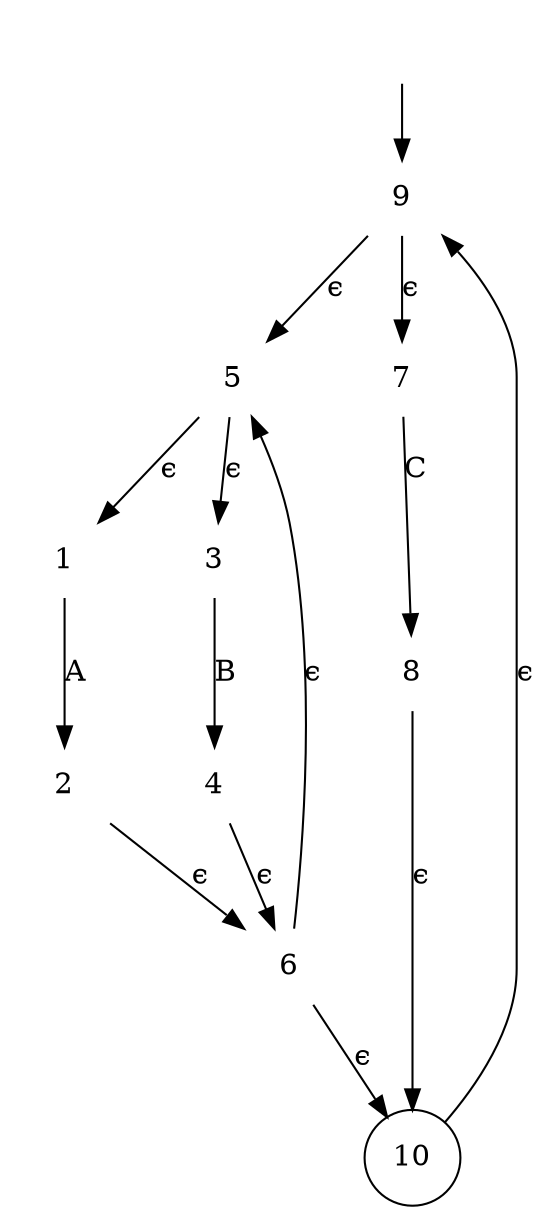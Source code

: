 digraph nfa {
	Start [label="" shape=none]
	1 [label=1 shape=plaintext]
	2 [label=2 shape=plaintext]
	3 [label=3 shape=plaintext]
	4 [label=4 shape=plaintext]
	5 [label=5 shape=plaintext]
	6 [label=6 shape=plaintext]
	7 [label=7 shape=plaintext]
	8 [label=8 shape=plaintext]
	9 [label=9 shape=plaintext]
	10 [label=10 shape=circle]
	Start -> 9
	1 -> 2 [label=A]
	3 -> 4 [label=B]
	5 -> 1 [label="ϵ"]
	5 -> 3 [label="ϵ"]
	2 -> 6 [label="ϵ"]
	4 -> 6 [label="ϵ"]
	6 -> 10 [label="ϵ"]
	6 -> 5 [label="ϵ"]
	7 -> 8 [label=C]
	9 -> 5 [label="ϵ"]
	9 -> 7 [label="ϵ"]
	8 -> 10 [label="ϵ"]
	10 -> 9 [label="ϵ"]
}
